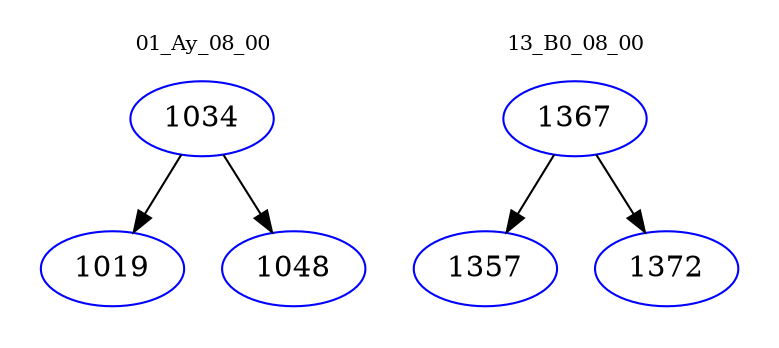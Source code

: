digraph{
subgraph cluster_0 {
color = white
label = "01_Ay_08_00";
fontsize=10;
T0_1034 [label="1034", color="blue"]
T0_1034 -> T0_1019 [color="black"]
T0_1019 [label="1019", color="blue"]
T0_1034 -> T0_1048 [color="black"]
T0_1048 [label="1048", color="blue"]
}
subgraph cluster_1 {
color = white
label = "13_B0_08_00";
fontsize=10;
T1_1367 [label="1367", color="blue"]
T1_1367 -> T1_1357 [color="black"]
T1_1357 [label="1357", color="blue"]
T1_1367 -> T1_1372 [color="black"]
T1_1372 [label="1372", color="blue"]
}
}
